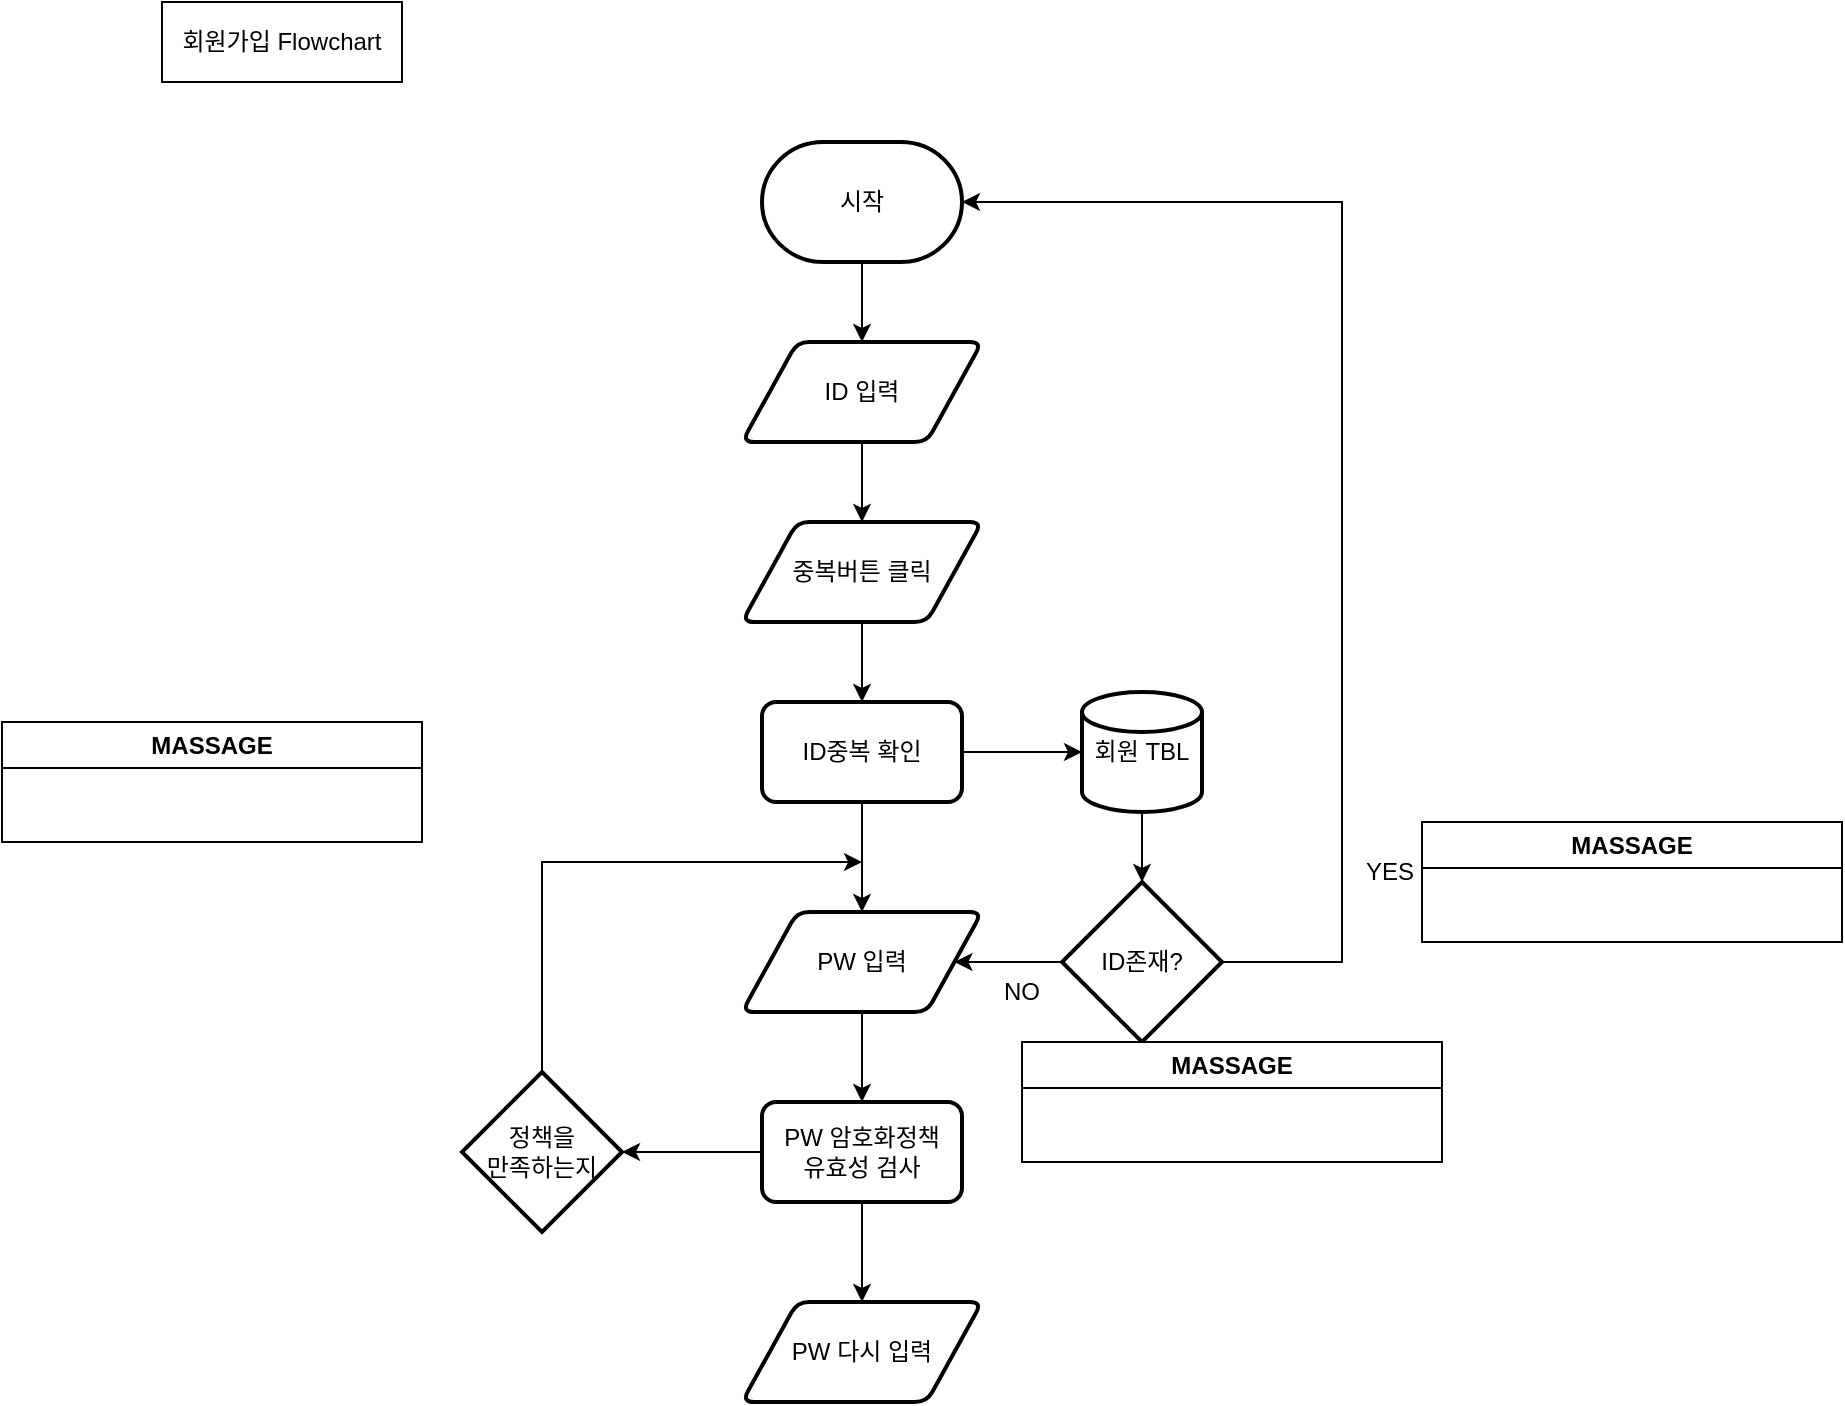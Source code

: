 <mxfile version="22.1.15" type="github">
  <diagram id="C5RBs43oDa-KdzZeNtuy" name="Page-1">
    <mxGraphModel dx="2261" dy="780" grid="1" gridSize="10" guides="1" tooltips="1" connect="1" arrows="1" fold="1" page="1" pageScale="1" pageWidth="827" pageHeight="1169" math="0" shadow="0">
      <root>
        <mxCell id="WIyWlLk6GJQsqaUBKTNV-0" />
        <mxCell id="WIyWlLk6GJQsqaUBKTNV-1" parent="WIyWlLk6GJQsqaUBKTNV-0" />
        <mxCell id="aYssn_eNHuf3L4RiwJIA-0" value="회원가입 Flowchart" style="rounded=0;whiteSpace=wrap;html=1;" vertex="1" parent="WIyWlLk6GJQsqaUBKTNV-1">
          <mxGeometry x="-170" y="20" width="120" height="40" as="geometry" />
        </mxCell>
        <mxCell id="aYssn_eNHuf3L4RiwJIA-10" value="" style="edgeStyle=orthogonalEdgeStyle;rounded=0;orthogonalLoop=1;jettySize=auto;html=1;" edge="1" parent="WIyWlLk6GJQsqaUBKTNV-1" source="aYssn_eNHuf3L4RiwJIA-3" target="aYssn_eNHuf3L4RiwJIA-5">
          <mxGeometry relative="1" as="geometry" />
        </mxCell>
        <mxCell id="aYssn_eNHuf3L4RiwJIA-3" value="시작" style="strokeWidth=2;html=1;shape=mxgraph.flowchart.terminator;whiteSpace=wrap;" vertex="1" parent="WIyWlLk6GJQsqaUBKTNV-1">
          <mxGeometry x="130" y="90" width="100" height="60" as="geometry" />
        </mxCell>
        <mxCell id="aYssn_eNHuf3L4RiwJIA-11" value="" style="edgeStyle=orthogonalEdgeStyle;rounded=0;orthogonalLoop=1;jettySize=auto;html=1;" edge="1" parent="WIyWlLk6GJQsqaUBKTNV-1" source="aYssn_eNHuf3L4RiwJIA-5" target="aYssn_eNHuf3L4RiwJIA-6">
          <mxGeometry relative="1" as="geometry" />
        </mxCell>
        <mxCell id="aYssn_eNHuf3L4RiwJIA-5" value="ID 입력" style="shape=parallelogram;html=1;strokeWidth=2;perimeter=parallelogramPerimeter;whiteSpace=wrap;rounded=1;arcSize=12;size=0.23;" vertex="1" parent="WIyWlLk6GJQsqaUBKTNV-1">
          <mxGeometry x="120" y="190" width="120" height="50" as="geometry" />
        </mxCell>
        <mxCell id="aYssn_eNHuf3L4RiwJIA-12" value="" style="edgeStyle=orthogonalEdgeStyle;rounded=0;orthogonalLoop=1;jettySize=auto;html=1;" edge="1" parent="WIyWlLk6GJQsqaUBKTNV-1" source="aYssn_eNHuf3L4RiwJIA-6" target="aYssn_eNHuf3L4RiwJIA-7">
          <mxGeometry relative="1" as="geometry" />
        </mxCell>
        <mxCell id="aYssn_eNHuf3L4RiwJIA-6" value="중복버튼 클릭" style="shape=parallelogram;html=1;strokeWidth=2;perimeter=parallelogramPerimeter;whiteSpace=wrap;rounded=1;arcSize=12;size=0.23;" vertex="1" parent="WIyWlLk6GJQsqaUBKTNV-1">
          <mxGeometry x="120" y="280" width="120" height="50" as="geometry" />
        </mxCell>
        <mxCell id="aYssn_eNHuf3L4RiwJIA-13" value="" style="edgeStyle=orthogonalEdgeStyle;rounded=0;orthogonalLoop=1;jettySize=auto;html=1;" edge="1" parent="WIyWlLk6GJQsqaUBKTNV-1" source="aYssn_eNHuf3L4RiwJIA-7" target="aYssn_eNHuf3L4RiwJIA-8">
          <mxGeometry relative="1" as="geometry" />
        </mxCell>
        <mxCell id="aYssn_eNHuf3L4RiwJIA-41" value="" style="edgeStyle=orthogonalEdgeStyle;rounded=0;orthogonalLoop=1;jettySize=auto;html=1;" edge="1" parent="WIyWlLk6GJQsqaUBKTNV-1" source="aYssn_eNHuf3L4RiwJIA-7" target="aYssn_eNHuf3L4RiwJIA-16">
          <mxGeometry relative="1" as="geometry" />
        </mxCell>
        <mxCell id="aYssn_eNHuf3L4RiwJIA-7" value="ID중복 확인" style="rounded=1;whiteSpace=wrap;html=1;absoluteArcSize=1;arcSize=14;strokeWidth=2;" vertex="1" parent="WIyWlLk6GJQsqaUBKTNV-1">
          <mxGeometry x="130" y="370" width="100" height="50" as="geometry" />
        </mxCell>
        <mxCell id="aYssn_eNHuf3L4RiwJIA-15" value="" style="edgeStyle=orthogonalEdgeStyle;rounded=0;orthogonalLoop=1;jettySize=auto;html=1;" edge="1" parent="WIyWlLk6GJQsqaUBKTNV-1" source="aYssn_eNHuf3L4RiwJIA-8" target="aYssn_eNHuf3L4RiwJIA-9">
          <mxGeometry relative="1" as="geometry" />
        </mxCell>
        <mxCell id="aYssn_eNHuf3L4RiwJIA-8" value="회원 TBL" style="strokeWidth=2;html=1;shape=mxgraph.flowchart.database;whiteSpace=wrap;" vertex="1" parent="WIyWlLk6GJQsqaUBKTNV-1">
          <mxGeometry x="290" y="365" width="60" height="60" as="geometry" />
        </mxCell>
        <mxCell id="aYssn_eNHuf3L4RiwJIA-17" value="" style="edgeStyle=orthogonalEdgeStyle;rounded=0;orthogonalLoop=1;jettySize=auto;html=1;" edge="1" parent="WIyWlLk6GJQsqaUBKTNV-1" source="aYssn_eNHuf3L4RiwJIA-9" target="aYssn_eNHuf3L4RiwJIA-16">
          <mxGeometry relative="1" as="geometry" />
        </mxCell>
        <mxCell id="aYssn_eNHuf3L4RiwJIA-9" value="ID존재?" style="strokeWidth=2;html=1;shape=mxgraph.flowchart.decision;whiteSpace=wrap;" vertex="1" parent="WIyWlLk6GJQsqaUBKTNV-1">
          <mxGeometry x="280" y="460" width="80" height="80" as="geometry" />
        </mxCell>
        <mxCell id="aYssn_eNHuf3L4RiwJIA-14" style="edgeStyle=orthogonalEdgeStyle;rounded=0;orthogonalLoop=1;jettySize=auto;html=1;entryX=1;entryY=0.5;entryDx=0;entryDy=0;entryPerimeter=0;" edge="1" parent="WIyWlLk6GJQsqaUBKTNV-1" source="aYssn_eNHuf3L4RiwJIA-9" target="aYssn_eNHuf3L4RiwJIA-3">
          <mxGeometry relative="1" as="geometry">
            <Array as="points">
              <mxPoint x="420" y="500" />
              <mxPoint x="420" y="120" />
            </Array>
          </mxGeometry>
        </mxCell>
        <mxCell id="aYssn_eNHuf3L4RiwJIA-31" value="" style="edgeStyle=orthogonalEdgeStyle;rounded=0;orthogonalLoop=1;jettySize=auto;html=1;" edge="1" parent="WIyWlLk6GJQsqaUBKTNV-1" source="aYssn_eNHuf3L4RiwJIA-16" target="aYssn_eNHuf3L4RiwJIA-30">
          <mxGeometry relative="1" as="geometry" />
        </mxCell>
        <mxCell id="aYssn_eNHuf3L4RiwJIA-16" value="PW 입력" style="shape=parallelogram;html=1;strokeWidth=2;perimeter=parallelogramPerimeter;whiteSpace=wrap;rounded=1;arcSize=12;size=0.23;" vertex="1" parent="WIyWlLk6GJQsqaUBKTNV-1">
          <mxGeometry x="120" y="475" width="120" height="50" as="geometry" />
        </mxCell>
        <mxCell id="aYssn_eNHuf3L4RiwJIA-35" value="" style="edgeStyle=orthogonalEdgeStyle;rounded=0;orthogonalLoop=1;jettySize=auto;html=1;" edge="1" parent="WIyWlLk6GJQsqaUBKTNV-1" source="aYssn_eNHuf3L4RiwJIA-30" target="aYssn_eNHuf3L4RiwJIA-34">
          <mxGeometry relative="1" as="geometry" />
        </mxCell>
        <mxCell id="aYssn_eNHuf3L4RiwJIA-44" value="" style="edgeStyle=orthogonalEdgeStyle;rounded=0;orthogonalLoop=1;jettySize=auto;html=1;" edge="1" parent="WIyWlLk6GJQsqaUBKTNV-1" source="aYssn_eNHuf3L4RiwJIA-30" target="aYssn_eNHuf3L4RiwJIA-32">
          <mxGeometry relative="1" as="geometry" />
        </mxCell>
        <mxCell id="aYssn_eNHuf3L4RiwJIA-30" value="PW 암호화정책&lt;br&gt;유효성 검사" style="rounded=1;whiteSpace=wrap;html=1;absoluteArcSize=1;arcSize=14;strokeWidth=2;" vertex="1" parent="WIyWlLk6GJQsqaUBKTNV-1">
          <mxGeometry x="130" y="570" width="100" height="50" as="geometry" />
        </mxCell>
        <mxCell id="aYssn_eNHuf3L4RiwJIA-43" style="edgeStyle=orthogonalEdgeStyle;rounded=0;orthogonalLoop=1;jettySize=auto;html=1;exitX=0.5;exitY=0;exitDx=0;exitDy=0;exitPerimeter=0;" edge="1" parent="WIyWlLk6GJQsqaUBKTNV-1" source="aYssn_eNHuf3L4RiwJIA-32">
          <mxGeometry relative="1" as="geometry">
            <mxPoint x="-40" y="620" as="sourcePoint" />
            <mxPoint x="180" y="450" as="targetPoint" />
            <Array as="points">
              <mxPoint x="20" y="450" />
            </Array>
          </mxGeometry>
        </mxCell>
        <mxCell id="aYssn_eNHuf3L4RiwJIA-32" value="정책을 &lt;br&gt;만족하는지" style="strokeWidth=2;html=1;shape=mxgraph.flowchart.decision;whiteSpace=wrap;" vertex="1" parent="WIyWlLk6GJQsqaUBKTNV-1">
          <mxGeometry x="-20" y="555" width="80" height="80" as="geometry" />
        </mxCell>
        <mxCell id="aYssn_eNHuf3L4RiwJIA-34" value="PW 다시 입력" style="shape=parallelogram;html=1;strokeWidth=2;perimeter=parallelogramPerimeter;whiteSpace=wrap;rounded=1;arcSize=12;size=0.23;" vertex="1" parent="WIyWlLk6GJQsqaUBKTNV-1">
          <mxGeometry x="120" y="670" width="120" height="50" as="geometry" />
        </mxCell>
        <mxCell id="aYssn_eNHuf3L4RiwJIA-36" value="YES" style="text;html=1;strokeColor=none;fillColor=none;align=center;verticalAlign=middle;whiteSpace=wrap;rounded=0;" vertex="1" parent="WIyWlLk6GJQsqaUBKTNV-1">
          <mxGeometry x="414" y="440" width="60" height="30" as="geometry" />
        </mxCell>
        <mxCell id="aYssn_eNHuf3L4RiwJIA-37" value="NO" style="text;html=1;strokeColor=none;fillColor=none;align=center;verticalAlign=middle;whiteSpace=wrap;rounded=0;" vertex="1" parent="WIyWlLk6GJQsqaUBKTNV-1">
          <mxGeometry x="230" y="500" width="60" height="30" as="geometry" />
        </mxCell>
        <mxCell id="aYssn_eNHuf3L4RiwJIA-38" value="MASSAGE" style="swimlane;whiteSpace=wrap;html=1;" vertex="1" parent="WIyWlLk6GJQsqaUBKTNV-1">
          <mxGeometry x="460" y="430" width="210" height="60" as="geometry" />
        </mxCell>
        <mxCell id="aYssn_eNHuf3L4RiwJIA-39" value="MASSAGE" style="swimlane;whiteSpace=wrap;html=1;" vertex="1" parent="WIyWlLk6GJQsqaUBKTNV-1">
          <mxGeometry x="260" y="540" width="210" height="60" as="geometry" />
        </mxCell>
        <mxCell id="aYssn_eNHuf3L4RiwJIA-40" value="MASSAGE" style="swimlane;whiteSpace=wrap;html=1;" vertex="1" parent="WIyWlLk6GJQsqaUBKTNV-1">
          <mxGeometry x="-250" y="380" width="210" height="60" as="geometry" />
        </mxCell>
      </root>
    </mxGraphModel>
  </diagram>
</mxfile>
